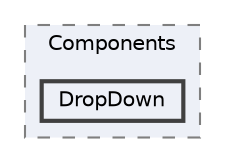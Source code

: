 digraph "Bloberts/Scripts/UI/Components/DropDown"
{
 // LATEX_PDF_SIZE
  bgcolor="transparent";
  edge [fontname=Helvetica,fontsize=10,labelfontname=Helvetica,labelfontsize=10];
  node [fontname=Helvetica,fontsize=10,shape=box,height=0.2,width=0.4];
  compound=true
  subgraph clusterdir_87cc03029c4ec6f21ab385a6bf609d9d {
    graph [ bgcolor="#edf0f7", pencolor="grey50", label="Components", fontname=Helvetica,fontsize=10 style="filled,dashed", URL="dir_87cc03029c4ec6f21ab385a6bf609d9d.html",tooltip=""]
  dir_b8ef034200108f4af55e31414d332ea1 [label="DropDown", fillcolor="#edf0f7", color="grey25", style="filled,bold", URL="dir_b8ef034200108f4af55e31414d332ea1.html",tooltip=""];
  }
}
